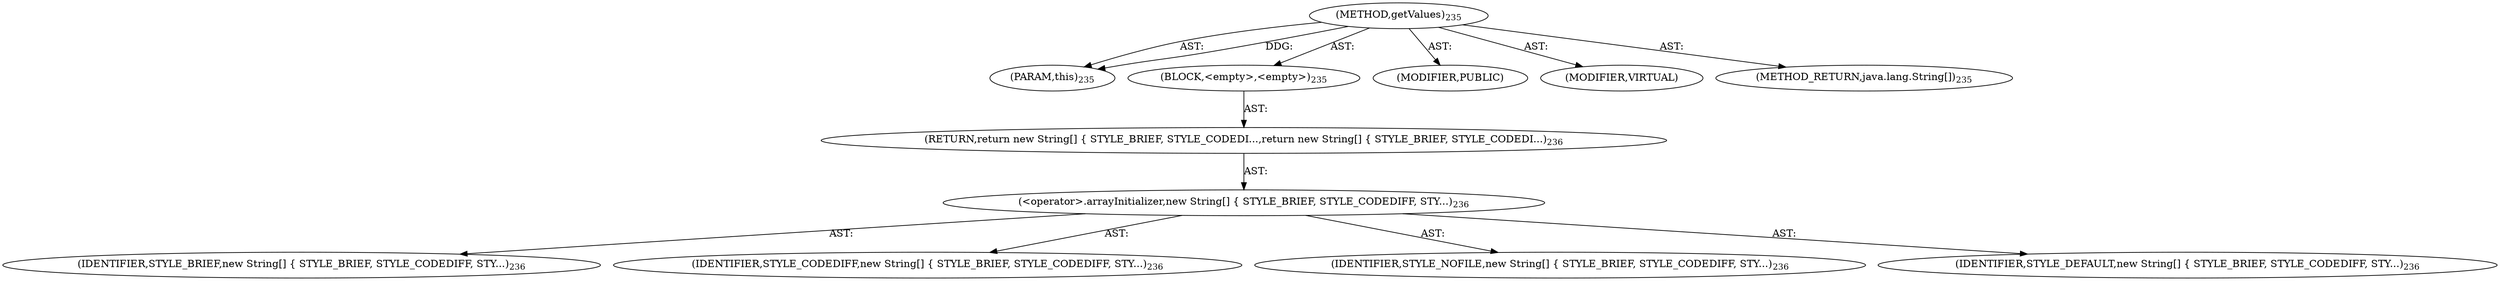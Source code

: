 digraph "getValues" {  
"111669149707" [label = <(METHOD,getValues)<SUB>235</SUB>> ]
"115964117013" [label = <(PARAM,this)<SUB>235</SUB>> ]
"25769803800" [label = <(BLOCK,&lt;empty&gt;,&lt;empty&gt;)<SUB>235</SUB>> ]
"146028888065" [label = <(RETURN,return new String[] { STYLE_BRIEF, STYLE_CODEDI...,return new String[] { STYLE_BRIEF, STYLE_CODEDI...)<SUB>236</SUB>> ]
"30064771141" [label = <(&lt;operator&gt;.arrayInitializer,new String[] { STYLE_BRIEF, STYLE_CODEDIFF, STY...)<SUB>236</SUB>> ]
"68719476810" [label = <(IDENTIFIER,STYLE_BRIEF,new String[] { STYLE_BRIEF, STYLE_CODEDIFF, STY...)<SUB>236</SUB>> ]
"68719476811" [label = <(IDENTIFIER,STYLE_CODEDIFF,new String[] { STYLE_BRIEF, STYLE_CODEDIFF, STY...)<SUB>236</SUB>> ]
"68719476812" [label = <(IDENTIFIER,STYLE_NOFILE,new String[] { STYLE_BRIEF, STYLE_CODEDIFF, STY...)<SUB>236</SUB>> ]
"68719476813" [label = <(IDENTIFIER,STYLE_DEFAULT,new String[] { STYLE_BRIEF, STYLE_CODEDIFF, STY...)<SUB>236</SUB>> ]
"133143986197" [label = <(MODIFIER,PUBLIC)> ]
"133143986198" [label = <(MODIFIER,VIRTUAL)> ]
"128849018891" [label = <(METHOD_RETURN,java.lang.String[])<SUB>235</SUB>> ]
  "111669149707" -> "115964117013"  [ label = "AST: "] 
  "111669149707" -> "25769803800"  [ label = "AST: "] 
  "111669149707" -> "133143986197"  [ label = "AST: "] 
  "111669149707" -> "133143986198"  [ label = "AST: "] 
  "111669149707" -> "128849018891"  [ label = "AST: "] 
  "25769803800" -> "146028888065"  [ label = "AST: "] 
  "146028888065" -> "30064771141"  [ label = "AST: "] 
  "30064771141" -> "68719476810"  [ label = "AST: "] 
  "30064771141" -> "68719476811"  [ label = "AST: "] 
  "30064771141" -> "68719476812"  [ label = "AST: "] 
  "30064771141" -> "68719476813"  [ label = "AST: "] 
  "111669149707" -> "115964117013"  [ label = "DDG: "] 
}
